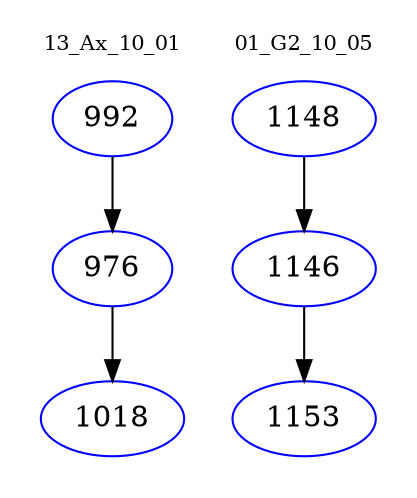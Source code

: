 digraph{
subgraph cluster_0 {
color = white
label = "13_Ax_10_01";
fontsize=10;
T0_992 [label="992", color="blue"]
T0_992 -> T0_976 [color="black"]
T0_976 [label="976", color="blue"]
T0_976 -> T0_1018 [color="black"]
T0_1018 [label="1018", color="blue"]
}
subgraph cluster_1 {
color = white
label = "01_G2_10_05";
fontsize=10;
T1_1148 [label="1148", color="blue"]
T1_1148 -> T1_1146 [color="black"]
T1_1146 [label="1146", color="blue"]
T1_1146 -> T1_1153 [color="black"]
T1_1153 [label="1153", color="blue"]
}
}
